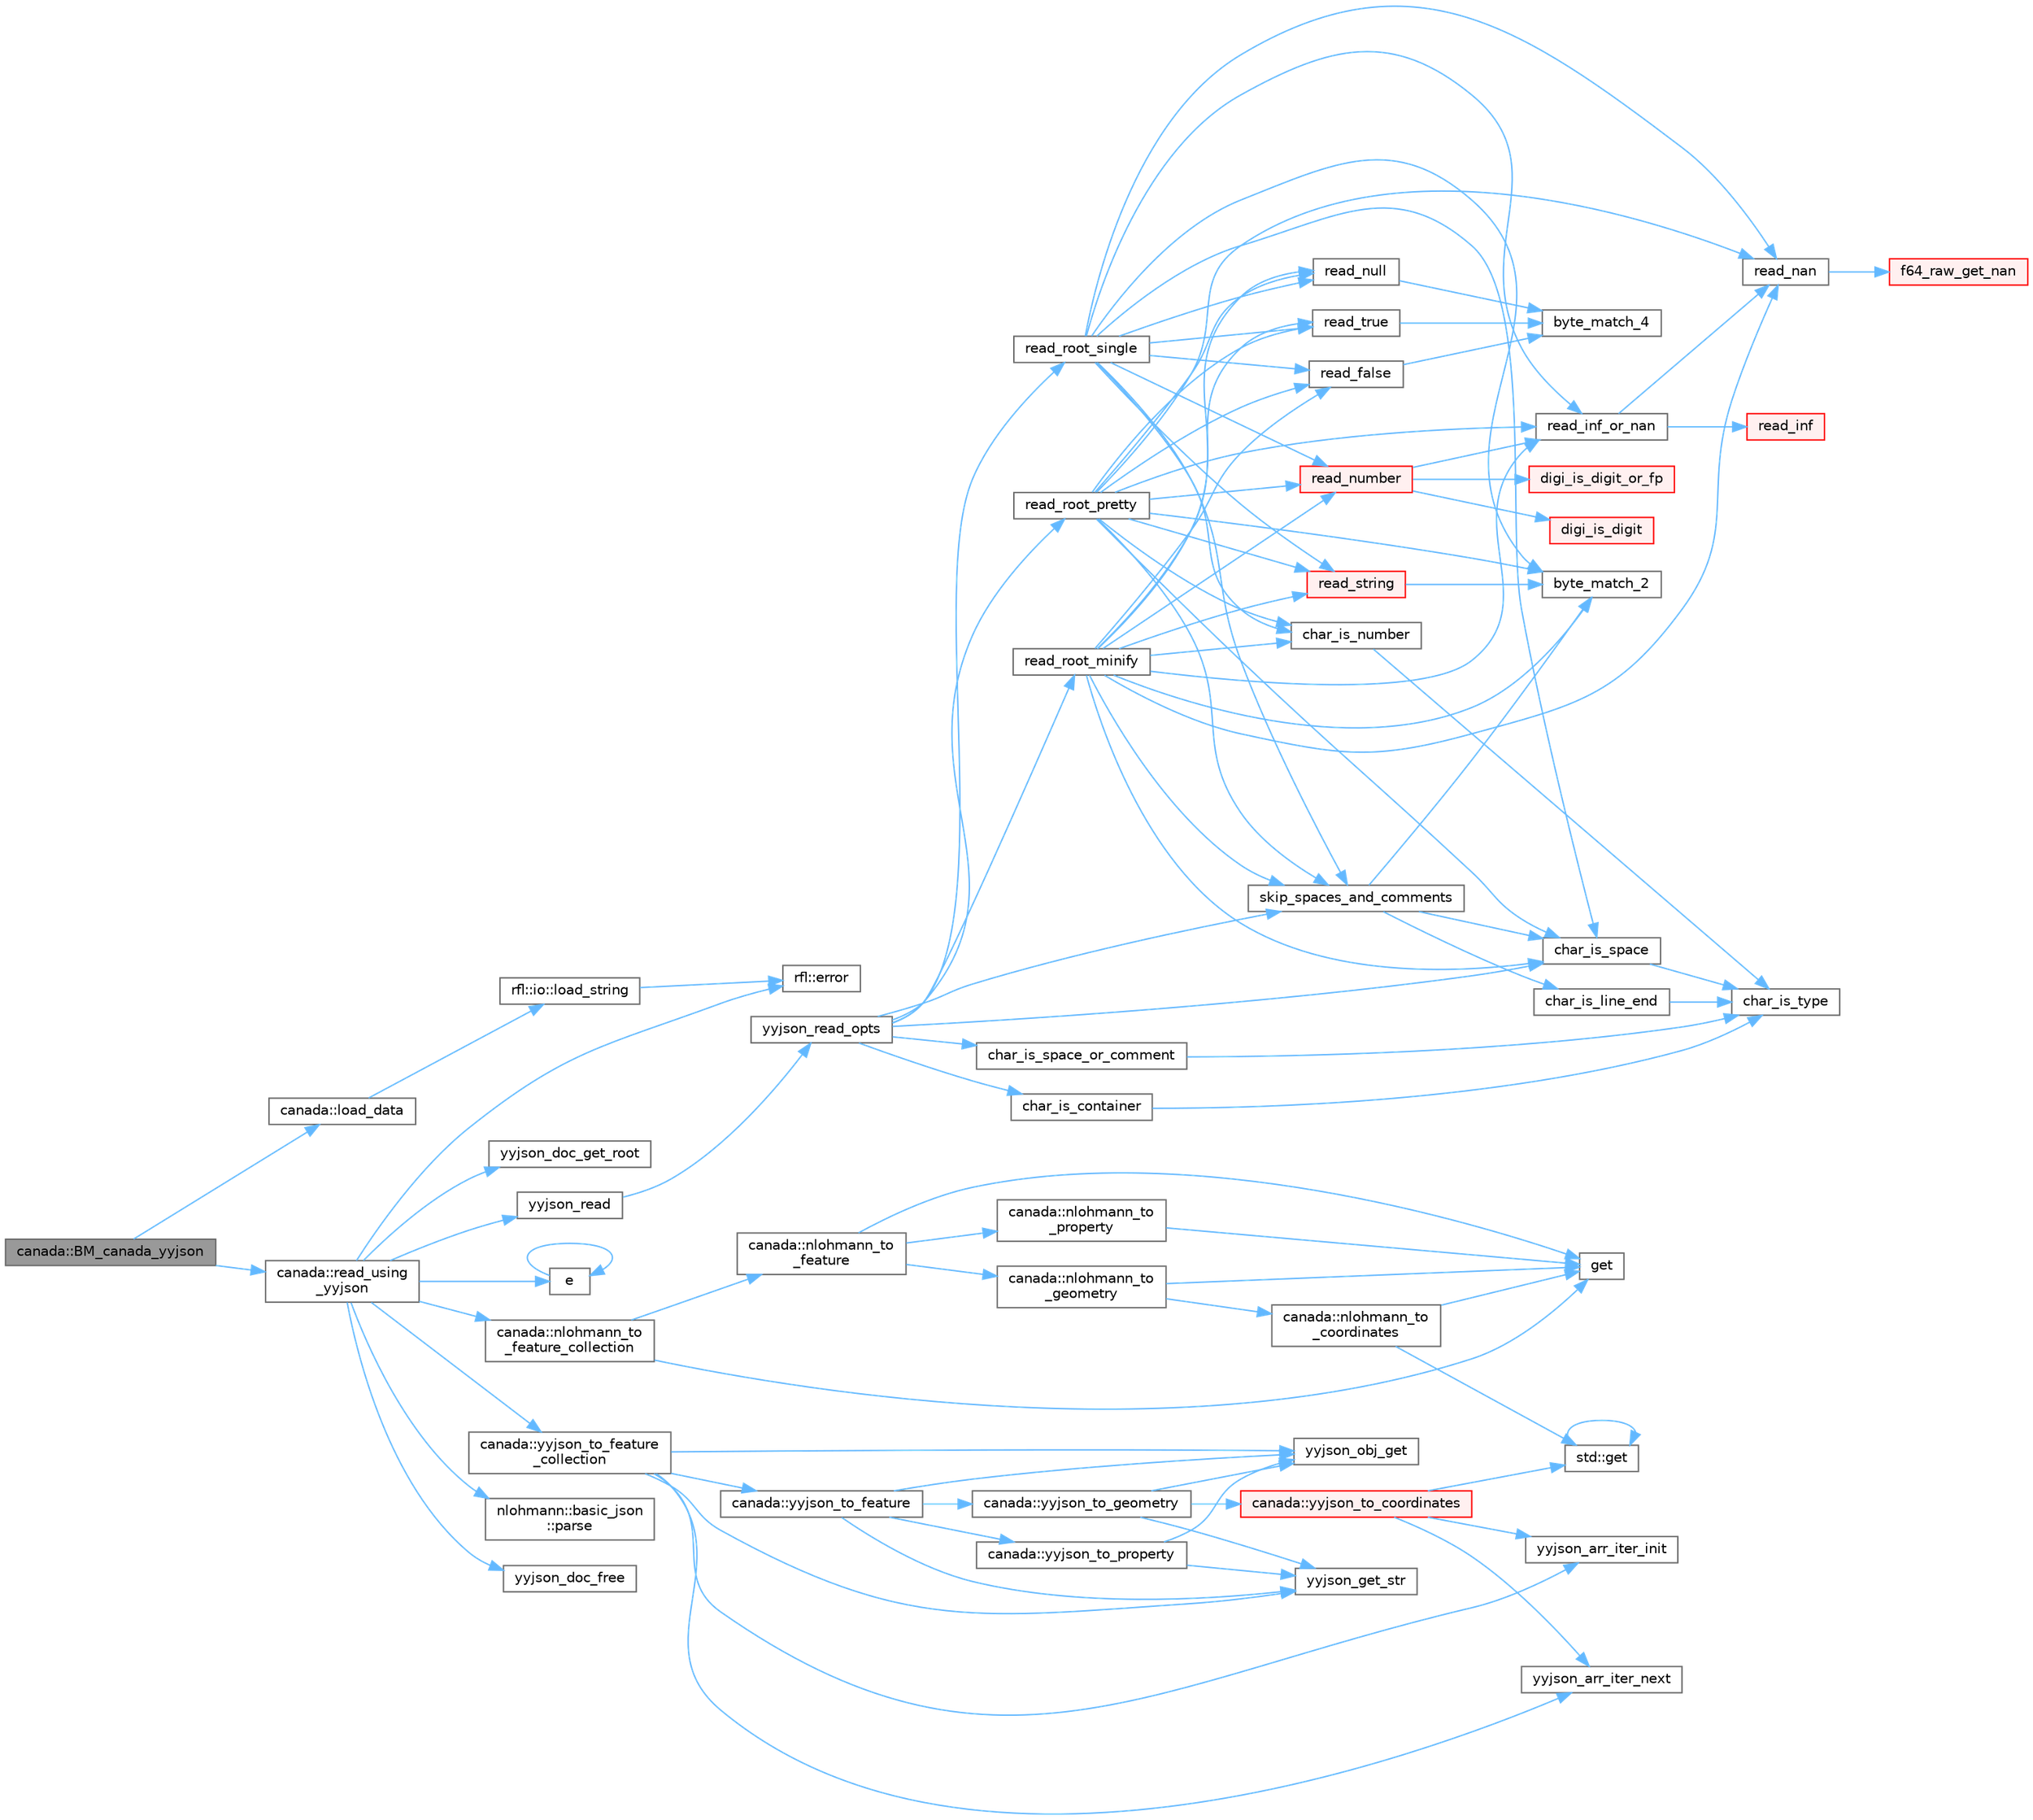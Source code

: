 digraph "canada::BM_canada_yyjson"
{
 // LATEX_PDF_SIZE
  bgcolor="transparent";
  edge [fontname=Helvetica,fontsize=10,labelfontname=Helvetica,labelfontsize=10];
  node [fontname=Helvetica,fontsize=10,shape=box,height=0.2,width=0.4];
  rankdir="LR";
  Node1 [id="Node000001",label="canada::BM_canada_yyjson",height=0.2,width=0.4,color="gray40", fillcolor="grey60", style="filled", fontcolor="black",tooltip=" "];
  Node1 -> Node2 [id="edge101_Node000001_Node000002",color="steelblue1",style="solid",tooltip=" "];
  Node2 [id="Node000002",label="canada::load_data",height=0.2,width=0.4,color="grey40", fillcolor="white", style="filled",URL="$namespacecanada.html#ae94fa82d3ee149318102c8af02be5a69",tooltip=" "];
  Node2 -> Node3 [id="edge102_Node000002_Node000003",color="steelblue1",style="solid",tooltip=" "];
  Node3 [id="Node000003",label="rfl::io::load_string",height=0.2,width=0.4,color="grey40", fillcolor="white", style="filled",URL="$namespacerfl_1_1io.html#abef8f6773d8fd7258ba35772521c371a",tooltip=" "];
  Node3 -> Node4 [id="edge103_Node000003_Node000004",color="steelblue1",style="solid",tooltip=" "];
  Node4 [id="Node000004",label="rfl::error",height=0.2,width=0.4,color="grey40", fillcolor="white", style="filled",URL="$namespacerfl.html#a6625864c6c297dfdc3d3c3ee3181dd8c",tooltip="Shorthand for unexpected error."];
  Node1 -> Node5 [id="edge104_Node000001_Node000005",color="steelblue1",style="solid",tooltip=" "];
  Node5 [id="Node000005",label="canada::read_using\l_yyjson",height=0.2,width=0.4,color="grey40", fillcolor="white", style="filled",URL="$namespacecanada.html#a35faa10aa7ec758d3b2d1e07df4c42c0",tooltip=" "];
  Node5 -> Node6 [id="edge105_Node000005_Node000006",color="steelblue1",style="solid",tooltip=" "];
  Node6 [id="Node000006",label="e",height=0.2,width=0.4,color="grey40", fillcolor="white", style="filled",URL="$_cwise__array__power__array_8cpp.html#a9cb86ff854760bf91a154f2724a9101d",tooltip=" "];
  Node6 -> Node6 [id="edge106_Node000006_Node000006",color="steelblue1",style="solid",tooltip=" "];
  Node5 -> Node4 [id="edge107_Node000005_Node000004",color="steelblue1",style="solid",tooltip=" "];
  Node5 -> Node7 [id="edge108_Node000005_Node000007",color="steelblue1",style="solid",tooltip=" "];
  Node7 [id="Node000007",label="canada::nlohmann_to\l_feature_collection",height=0.2,width=0.4,color="grey40", fillcolor="white", style="filled",URL="$namespacecanada.html#a8cc13af785e8b3469ca8b05fc5b572ad",tooltip=" "];
  Node7 -> Node8 [id="edge109_Node000007_Node000008",color="steelblue1",style="solid",tooltip=" "];
  Node8 [id="Node000008",label="get",height=0.2,width=0.4,color="grey40", fillcolor="white", style="filled",URL="$stdlist__overload_8cpp.html#a120a90058439faee14791b33f94c0693",tooltip=" "];
  Node7 -> Node9 [id="edge110_Node000007_Node000009",color="steelblue1",style="solid",tooltip=" "];
  Node9 [id="Node000009",label="canada::nlohmann_to\l_feature",height=0.2,width=0.4,color="grey40", fillcolor="white", style="filled",URL="$namespacecanada.html#a8543c4af221c8250714ef1f1ebc4e4eb",tooltip=" "];
  Node9 -> Node8 [id="edge111_Node000009_Node000008",color="steelblue1",style="solid",tooltip=" "];
  Node9 -> Node10 [id="edge112_Node000009_Node000010",color="steelblue1",style="solid",tooltip=" "];
  Node10 [id="Node000010",label="canada::nlohmann_to\l_geometry",height=0.2,width=0.4,color="grey40", fillcolor="white", style="filled",URL="$namespacecanada.html#a82daae7a5e1b6564a82aba686fd45095",tooltip=" "];
  Node10 -> Node8 [id="edge113_Node000010_Node000008",color="steelblue1",style="solid",tooltip=" "];
  Node10 -> Node11 [id="edge114_Node000010_Node000011",color="steelblue1",style="solid",tooltip=" "];
  Node11 [id="Node000011",label="canada::nlohmann_to\l_coordinates",height=0.2,width=0.4,color="grey40", fillcolor="white", style="filled",URL="$namespacecanada.html#afeff1fa62561bfcdb64b6f01a77fc448",tooltip=" "];
  Node11 -> Node8 [id="edge115_Node000011_Node000008",color="steelblue1",style="solid",tooltip=" "];
  Node11 -> Node12 [id="edge116_Node000011_Node000012",color="steelblue1",style="solid",tooltip=" "];
  Node12 [id="Node000012",label="std::get",height=0.2,width=0.4,color="grey40", fillcolor="white", style="filled",URL="$namespacestd.html#aae41d8280b7ccc3f0e0a0be2dab21c8f",tooltip="Gets an element by index."];
  Node12 -> Node12 [id="edge117_Node000012_Node000012",color="steelblue1",style="solid",tooltip=" "];
  Node9 -> Node13 [id="edge118_Node000009_Node000013",color="steelblue1",style="solid",tooltip=" "];
  Node13 [id="Node000013",label="canada::nlohmann_to\l_property",height=0.2,width=0.4,color="grey40", fillcolor="white", style="filled",URL="$namespacecanada.html#a5aad10733e77ec13071c823cfbd1744c",tooltip=" "];
  Node13 -> Node8 [id="edge119_Node000013_Node000008",color="steelblue1",style="solid",tooltip=" "];
  Node5 -> Node14 [id="edge120_Node000005_Node000014",color="steelblue1",style="solid",tooltip=" "];
  Node14 [id="Node000014",label="nlohmann::basic_json\l::parse",height=0.2,width=0.4,color="grey40", fillcolor="white", style="filled",URL="$classnlohmann_1_1basic__json.html#a15018ade392a844ea32d5188d1a0b9c6",tooltip="deserialize from a compatible input"];
  Node5 -> Node15 [id="edge121_Node000005_Node000015",color="steelblue1",style="solid",tooltip=" "];
  Node15 [id="Node000015",label="yyjson_doc_free",height=0.2,width=0.4,color="grey40", fillcolor="white", style="filled",URL="$yyjson_8h.html#adad98bd766cf52d99f2c54dcb120786d",tooltip=" "];
  Node5 -> Node16 [id="edge122_Node000005_Node000016",color="steelblue1",style="solid",tooltip=" "];
  Node16 [id="Node000016",label="yyjson_doc_get_root",height=0.2,width=0.4,color="grey40", fillcolor="white", style="filled",URL="$yyjson_8h.html#aa33a13a85b840b3dbc1f8534db2bd8fc",tooltip=" "];
  Node5 -> Node17 [id="edge123_Node000005_Node000017",color="steelblue1",style="solid",tooltip=" "];
  Node17 [id="Node000017",label="yyjson_read",height=0.2,width=0.4,color="grey40", fillcolor="white", style="filled",URL="$yyjson_8h.html#aeab3c2a1d86225e5b181fb1bba7587d4",tooltip=" "];
  Node17 -> Node18 [id="edge124_Node000017_Node000018",color="steelblue1",style="solid",tooltip=" "];
  Node18 [id="Node000018",label="yyjson_read_opts",height=0.2,width=0.4,color="grey40", fillcolor="white", style="filled",URL="$yyjson_8c.html#a5755f297c3a913f7a312c2ac67be0b56",tooltip=" "];
  Node18 -> Node19 [id="edge125_Node000018_Node000019",color="steelblue1",style="solid",tooltip=" "];
  Node19 [id="Node000019",label="char_is_container",height=0.2,width=0.4,color="grey40", fillcolor="white", style="filled",URL="$yyjson_8c.html#a5fdc435e849b5e8be6712aaf1c507da2",tooltip=" "];
  Node19 -> Node20 [id="edge126_Node000019_Node000020",color="steelblue1",style="solid",tooltip=" "];
  Node20 [id="Node000020",label="char_is_type",height=0.2,width=0.4,color="grey40", fillcolor="white", style="filled",URL="$yyjson_8c.html#a92720506373a97d8d6f198ea37ce3cb1",tooltip=" "];
  Node18 -> Node21 [id="edge127_Node000018_Node000021",color="steelblue1",style="solid",tooltip=" "];
  Node21 [id="Node000021",label="char_is_space",height=0.2,width=0.4,color="grey40", fillcolor="white", style="filled",URL="$yyjson_8c.html#a4c4d781bdc30adffcee30f192e4869c8",tooltip=" "];
  Node21 -> Node20 [id="edge128_Node000021_Node000020",color="steelblue1",style="solid",tooltip=" "];
  Node18 -> Node22 [id="edge129_Node000018_Node000022",color="steelblue1",style="solid",tooltip=" "];
  Node22 [id="Node000022",label="char_is_space_or_comment",height=0.2,width=0.4,color="grey40", fillcolor="white", style="filled",URL="$yyjson_8c.html#a834a69b6af5c351b724369c6b5176e82",tooltip=" "];
  Node22 -> Node20 [id="edge130_Node000022_Node000020",color="steelblue1",style="solid",tooltip=" "];
  Node18 -> Node23 [id="edge131_Node000018_Node000023",color="steelblue1",style="solid",tooltip=" "];
  Node23 [id="Node000023",label="read_root_minify",height=0.2,width=0.4,color="grey40", fillcolor="white", style="filled",URL="$yyjson_8c.html#a7e4155e7870372bf62ab8ccdaec8d066",tooltip=" "];
  Node23 -> Node24 [id="edge132_Node000023_Node000024",color="steelblue1",style="solid",tooltip=" "];
  Node24 [id="Node000024",label="byte_match_2",height=0.2,width=0.4,color="grey40", fillcolor="white", style="filled",URL="$yyjson_8c.html#a3a0b543ccc96758e3d9632773ab82632",tooltip=" "];
  Node23 -> Node25 [id="edge133_Node000023_Node000025",color="steelblue1",style="solid",tooltip=" "];
  Node25 [id="Node000025",label="char_is_number",height=0.2,width=0.4,color="grey40", fillcolor="white", style="filled",URL="$yyjson_8c.html#abf57d5a39008af9ef13462c45631a0fc",tooltip=" "];
  Node25 -> Node20 [id="edge134_Node000025_Node000020",color="steelblue1",style="solid",tooltip=" "];
  Node23 -> Node21 [id="edge135_Node000023_Node000021",color="steelblue1",style="solid",tooltip=" "];
  Node23 -> Node26 [id="edge136_Node000023_Node000026",color="steelblue1",style="solid",tooltip=" "];
  Node26 [id="Node000026",label="read_false",height=0.2,width=0.4,color="grey40", fillcolor="white", style="filled",URL="$yyjson_8c.html#a8372211a6f5de545766529f4e4cc19e8",tooltip=" "];
  Node26 -> Node27 [id="edge137_Node000026_Node000027",color="steelblue1",style="solid",tooltip=" "];
  Node27 [id="Node000027",label="byte_match_4",height=0.2,width=0.4,color="grey40", fillcolor="white", style="filled",URL="$yyjson_8c.html#a34726fa714e2bf7c56f8a70bda417597",tooltip=" "];
  Node23 -> Node28 [id="edge138_Node000023_Node000028",color="steelblue1",style="solid",tooltip=" "];
  Node28 [id="Node000028",label="read_inf_or_nan",height=0.2,width=0.4,color="grey40", fillcolor="white", style="filled",URL="$yyjson_8c.html#a720bbd325fe3ba03734213f3987a9dd9",tooltip=" "];
  Node28 -> Node29 [id="edge139_Node000028_Node000029",color="steelblue1",style="solid",tooltip=" "];
  Node29 [id="Node000029",label="read_inf",height=0.2,width=0.4,color="red", fillcolor="#FFF0F0", style="filled",URL="$yyjson_8c.html#ae2c50c33e8663e8985150a3c19fb7774",tooltip=" "];
  Node28 -> Node33 [id="edge140_Node000028_Node000033",color="steelblue1",style="solid",tooltip=" "];
  Node33 [id="Node000033",label="read_nan",height=0.2,width=0.4,color="grey40", fillcolor="white", style="filled",URL="$yyjson_8c.html#a61c49628369584d4d256add73d1a5fac",tooltip=" "];
  Node33 -> Node34 [id="edge141_Node000033_Node000034",color="steelblue1",style="solid",tooltip=" "];
  Node34 [id="Node000034",label="f64_raw_get_nan",height=0.2,width=0.4,color="red", fillcolor="#FFF0F0", style="filled",URL="$yyjson_8c.html#a52154ab6c7dc6d98fc7b916ef2525724",tooltip=" "];
  Node23 -> Node33 [id="edge142_Node000023_Node000033",color="steelblue1",style="solid",tooltip=" "];
  Node23 -> Node35 [id="edge143_Node000023_Node000035",color="steelblue1",style="solid",tooltip=" "];
  Node35 [id="Node000035",label="read_null",height=0.2,width=0.4,color="grey40", fillcolor="white", style="filled",URL="$yyjson_8c.html#a08f27fa4d71c993e7c6791ae47cb3ed7",tooltip=" "];
  Node35 -> Node27 [id="edge144_Node000035_Node000027",color="steelblue1",style="solid",tooltip=" "];
  Node23 -> Node36 [id="edge145_Node000023_Node000036",color="steelblue1",style="solid",tooltip=" "];
  Node36 [id="Node000036",label="read_number",height=0.2,width=0.4,color="red", fillcolor="#FFF0F0", style="filled",URL="$yyjson_8c.html#ae80f29f6843f936808fbe5a48e48dabc",tooltip=" "];
  Node36 -> Node37 [id="edge146_Node000036_Node000037",color="steelblue1",style="solid",tooltip=" "];
  Node37 [id="Node000037",label="digi_is_digit",height=0.2,width=0.4,color="red", fillcolor="#FFF0F0", style="filled",URL="$yyjson_8c.html#ac16e36c200b16a17041aac1ed37276d7",tooltip=" "];
  Node36 -> Node39 [id="edge147_Node000036_Node000039",color="steelblue1",style="solid",tooltip=" "];
  Node39 [id="Node000039",label="digi_is_digit_or_fp",height=0.2,width=0.4,color="red", fillcolor="#FFF0F0", style="filled",URL="$yyjson_8c.html#aee912f37b76d8da7a4e2ca5a88d17d76",tooltip=" "];
  Node36 -> Node28 [id="edge148_Node000036_Node000028",color="steelblue1",style="solid",tooltip=" "];
  Node23 -> Node47 [id="edge149_Node000023_Node000047",color="steelblue1",style="solid",tooltip=" "];
  Node47 [id="Node000047",label="read_string",height=0.2,width=0.4,color="red", fillcolor="#FFF0F0", style="filled",URL="$yyjson_8c.html#a804945ea7ab88a55f6c71afe2ef28508",tooltip=" "];
  Node47 -> Node24 [id="edge150_Node000047_Node000024",color="steelblue1",style="solid",tooltip=" "];
  Node23 -> Node56 [id="edge151_Node000023_Node000056",color="steelblue1",style="solid",tooltip=" "];
  Node56 [id="Node000056",label="read_true",height=0.2,width=0.4,color="grey40", fillcolor="white", style="filled",URL="$yyjson_8c.html#ac13d82fdd527dfe489b5004bd7339b04",tooltip=" "];
  Node56 -> Node27 [id="edge152_Node000056_Node000027",color="steelblue1",style="solid",tooltip=" "];
  Node23 -> Node57 [id="edge153_Node000023_Node000057",color="steelblue1",style="solid",tooltip=" "];
  Node57 [id="Node000057",label="skip_spaces_and_comments",height=0.2,width=0.4,color="grey40", fillcolor="white", style="filled",URL="$yyjson_8c.html#abb4ba1f891e94f62b208432ebd8c5a78",tooltip=" "];
  Node57 -> Node24 [id="edge154_Node000057_Node000024",color="steelblue1",style="solid",tooltip=" "];
  Node57 -> Node58 [id="edge155_Node000057_Node000058",color="steelblue1",style="solid",tooltip=" "];
  Node58 [id="Node000058",label="char_is_line_end",height=0.2,width=0.4,color="grey40", fillcolor="white", style="filled",URL="$yyjson_8c.html#acb4cb37d08c50567be86f8057cb413eb",tooltip=" "];
  Node58 -> Node20 [id="edge156_Node000058_Node000020",color="steelblue1",style="solid",tooltip=" "];
  Node57 -> Node21 [id="edge157_Node000057_Node000021",color="steelblue1",style="solid",tooltip=" "];
  Node18 -> Node59 [id="edge158_Node000018_Node000059",color="steelblue1",style="solid",tooltip=" "];
  Node59 [id="Node000059",label="read_root_pretty",height=0.2,width=0.4,color="grey40", fillcolor="white", style="filled",URL="$yyjson_8c.html#ad73d8336ba9514abc616a2b95438af7d",tooltip=" "];
  Node59 -> Node24 [id="edge159_Node000059_Node000024",color="steelblue1",style="solid",tooltip=" "];
  Node59 -> Node25 [id="edge160_Node000059_Node000025",color="steelblue1",style="solid",tooltip=" "];
  Node59 -> Node21 [id="edge161_Node000059_Node000021",color="steelblue1",style="solid",tooltip=" "];
  Node59 -> Node26 [id="edge162_Node000059_Node000026",color="steelblue1",style="solid",tooltip=" "];
  Node59 -> Node28 [id="edge163_Node000059_Node000028",color="steelblue1",style="solid",tooltip=" "];
  Node59 -> Node33 [id="edge164_Node000059_Node000033",color="steelblue1",style="solid",tooltip=" "];
  Node59 -> Node35 [id="edge165_Node000059_Node000035",color="steelblue1",style="solid",tooltip=" "];
  Node59 -> Node36 [id="edge166_Node000059_Node000036",color="steelblue1",style="solid",tooltip=" "];
  Node59 -> Node47 [id="edge167_Node000059_Node000047",color="steelblue1",style="solid",tooltip=" "];
  Node59 -> Node56 [id="edge168_Node000059_Node000056",color="steelblue1",style="solid",tooltip=" "];
  Node59 -> Node57 [id="edge169_Node000059_Node000057",color="steelblue1",style="solid",tooltip=" "];
  Node18 -> Node60 [id="edge170_Node000018_Node000060",color="steelblue1",style="solid",tooltip=" "];
  Node60 [id="Node000060",label="read_root_single",height=0.2,width=0.4,color="grey40", fillcolor="white", style="filled",URL="$yyjson_8c.html#aa9121ac0675557400ce9fe9279bb59df",tooltip=" "];
  Node60 -> Node24 [id="edge171_Node000060_Node000024",color="steelblue1",style="solid",tooltip=" "];
  Node60 -> Node25 [id="edge172_Node000060_Node000025",color="steelblue1",style="solid",tooltip=" "];
  Node60 -> Node21 [id="edge173_Node000060_Node000021",color="steelblue1",style="solid",tooltip=" "];
  Node60 -> Node26 [id="edge174_Node000060_Node000026",color="steelblue1",style="solid",tooltip=" "];
  Node60 -> Node28 [id="edge175_Node000060_Node000028",color="steelblue1",style="solid",tooltip=" "];
  Node60 -> Node33 [id="edge176_Node000060_Node000033",color="steelblue1",style="solid",tooltip=" "];
  Node60 -> Node35 [id="edge177_Node000060_Node000035",color="steelblue1",style="solid",tooltip=" "];
  Node60 -> Node36 [id="edge178_Node000060_Node000036",color="steelblue1",style="solid",tooltip=" "];
  Node60 -> Node47 [id="edge179_Node000060_Node000047",color="steelblue1",style="solid",tooltip=" "];
  Node60 -> Node56 [id="edge180_Node000060_Node000056",color="steelblue1",style="solid",tooltip=" "];
  Node60 -> Node57 [id="edge181_Node000060_Node000057",color="steelblue1",style="solid",tooltip=" "];
  Node18 -> Node57 [id="edge182_Node000018_Node000057",color="steelblue1",style="solid",tooltip=" "];
  Node5 -> Node61 [id="edge183_Node000005_Node000061",color="steelblue1",style="solid",tooltip=" "];
  Node61 [id="Node000061",label="canada::yyjson_to_feature\l_collection",height=0.2,width=0.4,color="grey40", fillcolor="white", style="filled",URL="$namespacecanada.html#a4d5c68332b60446ad1e48604f2ddf193",tooltip=" "];
  Node61 -> Node62 [id="edge184_Node000061_Node000062",color="steelblue1",style="solid",tooltip=" "];
  Node62 [id="Node000062",label="yyjson_arr_iter_init",height=0.2,width=0.4,color="grey40", fillcolor="white", style="filled",URL="$yyjson_8h.html#a95aebc83fff9793f7701a6e37df5e03f",tooltip=" "];
  Node61 -> Node63 [id="edge185_Node000061_Node000063",color="steelblue1",style="solid",tooltip=" "];
  Node63 [id="Node000063",label="yyjson_arr_iter_next",height=0.2,width=0.4,color="grey40", fillcolor="white", style="filled",URL="$yyjson_8h.html#ab608a351427921421a2e23877399acd5",tooltip=" "];
  Node61 -> Node64 [id="edge186_Node000061_Node000064",color="steelblue1",style="solid",tooltip=" "];
  Node64 [id="Node000064",label="yyjson_get_str",height=0.2,width=0.4,color="grey40", fillcolor="white", style="filled",URL="$yyjson_8h.html#a986e994db00b2749e000af0a4331454c",tooltip=" "];
  Node61 -> Node65 [id="edge187_Node000061_Node000065",color="steelblue1",style="solid",tooltip=" "];
  Node65 [id="Node000065",label="yyjson_obj_get",height=0.2,width=0.4,color="grey40", fillcolor="white", style="filled",URL="$yyjson_8h.html#a1e8a4dea2e9e9248acde14c664ab702b",tooltip=" "];
  Node61 -> Node66 [id="edge188_Node000061_Node000066",color="steelblue1",style="solid",tooltip=" "];
  Node66 [id="Node000066",label="canada::yyjson_to_feature",height=0.2,width=0.4,color="grey40", fillcolor="white", style="filled",URL="$namespacecanada.html#aec88238ffc29fc1c7092366ecd0c8700",tooltip=" "];
  Node66 -> Node64 [id="edge189_Node000066_Node000064",color="steelblue1",style="solid",tooltip=" "];
  Node66 -> Node65 [id="edge190_Node000066_Node000065",color="steelblue1",style="solid",tooltip=" "];
  Node66 -> Node67 [id="edge191_Node000066_Node000067",color="steelblue1",style="solid",tooltip=" "];
  Node67 [id="Node000067",label="canada::yyjson_to_geometry",height=0.2,width=0.4,color="grey40", fillcolor="white", style="filled",URL="$namespacecanada.html#aa22bda396955b6208368f9cae874e4d4",tooltip=" "];
  Node67 -> Node64 [id="edge192_Node000067_Node000064",color="steelblue1",style="solid",tooltip=" "];
  Node67 -> Node65 [id="edge193_Node000067_Node000065",color="steelblue1",style="solid",tooltip=" "];
  Node67 -> Node68 [id="edge194_Node000067_Node000068",color="steelblue1",style="solid",tooltip=" "];
  Node68 [id="Node000068",label="canada::yyjson_to_coordinates",height=0.2,width=0.4,color="red", fillcolor="#FFF0F0", style="filled",URL="$namespacecanada.html#ae00791ec4a9be9e58af8e5b71b130c6f",tooltip=" "];
  Node68 -> Node12 [id="edge195_Node000068_Node000012",color="steelblue1",style="solid",tooltip=" "];
  Node68 -> Node62 [id="edge196_Node000068_Node000062",color="steelblue1",style="solid",tooltip=" "];
  Node68 -> Node63 [id="edge197_Node000068_Node000063",color="steelblue1",style="solid",tooltip=" "];
  Node66 -> Node72 [id="edge198_Node000066_Node000072",color="steelblue1",style="solid",tooltip=" "];
  Node72 [id="Node000072",label="canada::yyjson_to_property",height=0.2,width=0.4,color="grey40", fillcolor="white", style="filled",URL="$namespacecanada.html#ad260012d2a97dcefd95033940cde2e04",tooltip=" "];
  Node72 -> Node64 [id="edge199_Node000072_Node000064",color="steelblue1",style="solid",tooltip=" "];
  Node72 -> Node65 [id="edge200_Node000072_Node000065",color="steelblue1",style="solid",tooltip=" "];
}
